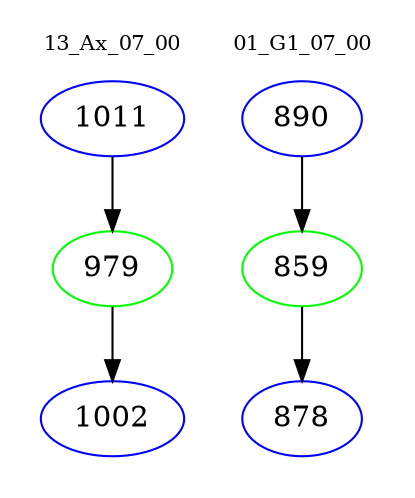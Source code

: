 digraph{
subgraph cluster_0 {
color = white
label = "13_Ax_07_00";
fontsize=10;
T0_1011 [label="1011", color="blue"]
T0_1011 -> T0_979 [color="black"]
T0_979 [label="979", color="green"]
T0_979 -> T0_1002 [color="black"]
T0_1002 [label="1002", color="blue"]
}
subgraph cluster_1 {
color = white
label = "01_G1_07_00";
fontsize=10;
T1_890 [label="890", color="blue"]
T1_890 -> T1_859 [color="black"]
T1_859 [label="859", color="green"]
T1_859 -> T1_878 [color="black"]
T1_878 [label="878", color="blue"]
}
}
